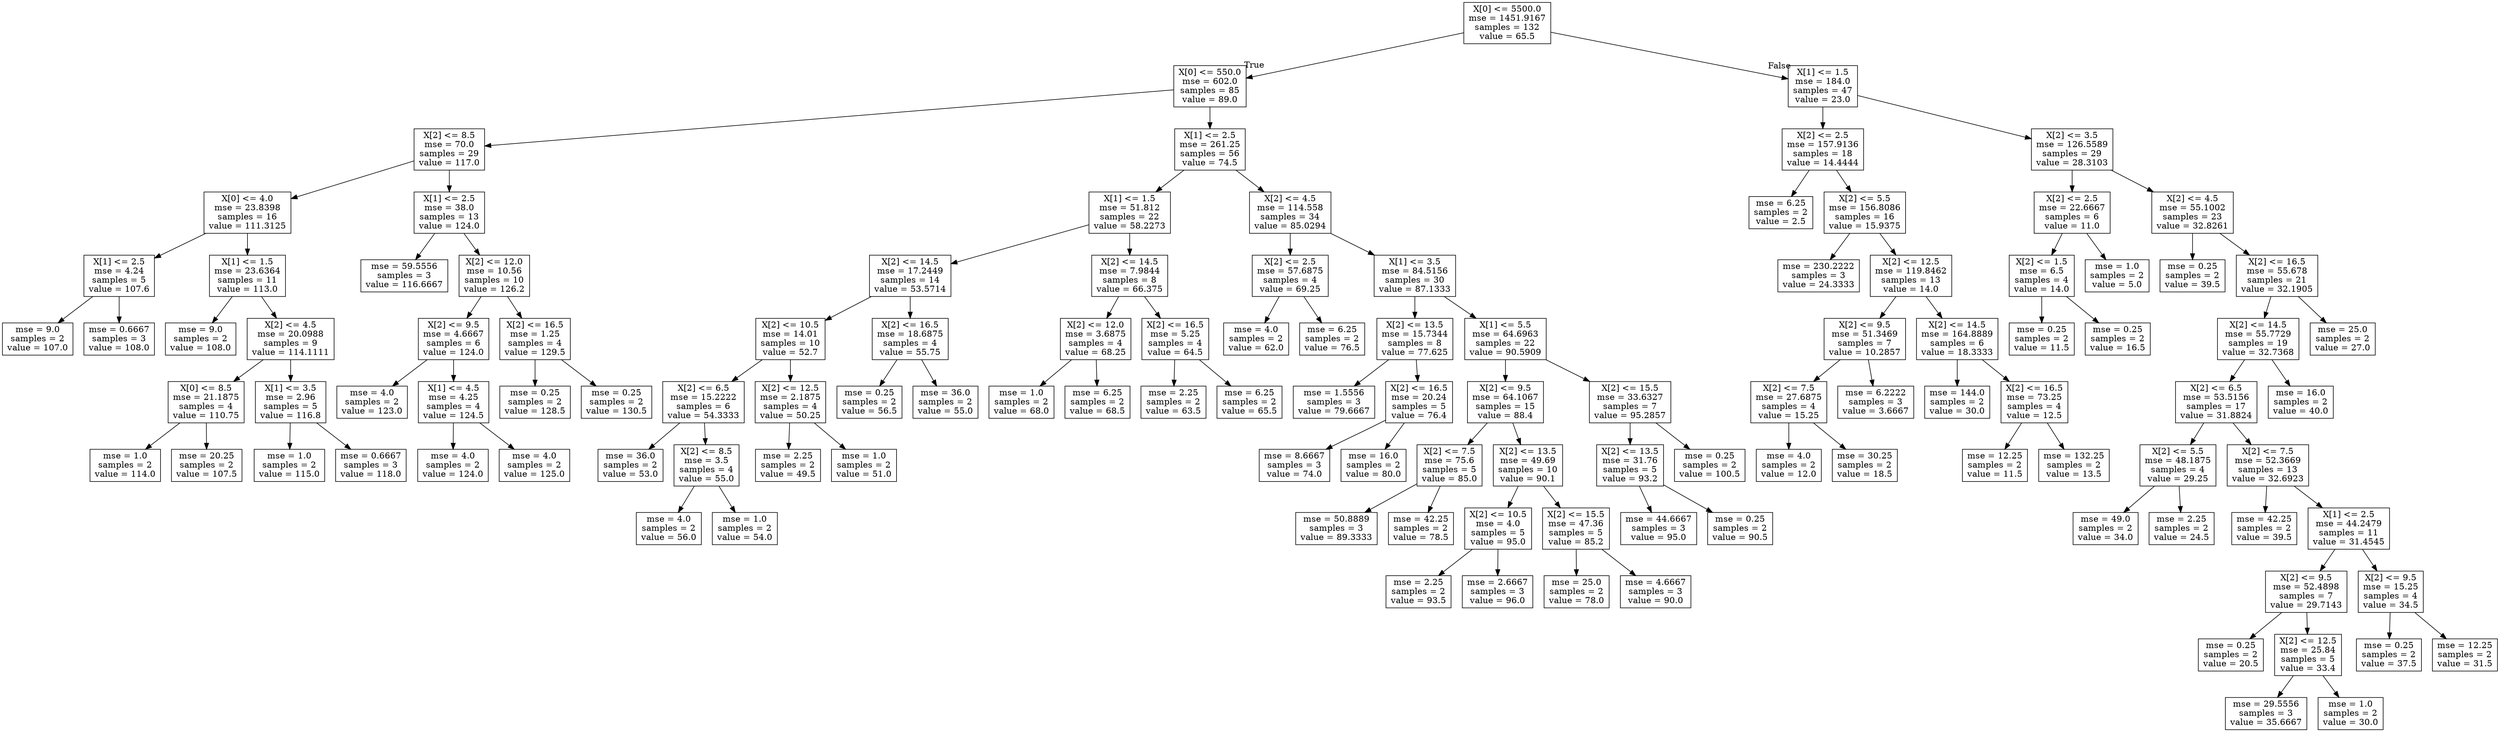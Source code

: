 digraph Tree {
node [shape=box] ;
0 [label="X[0] <= 5500.0\nmse = 1451.9167\nsamples = 132\nvalue = 65.5"] ;
1 [label="X[0] <= 550.0\nmse = 602.0\nsamples = 85\nvalue = 89.0"] ;
0 -> 1 [labeldistance=2.5, labelangle=45, headlabel="True"] ;
2 [label="X[2] <= 8.5\nmse = 70.0\nsamples = 29\nvalue = 117.0"] ;
1 -> 2 ;
3 [label="X[0] <= 4.0\nmse = 23.8398\nsamples = 16\nvalue = 111.3125"] ;
2 -> 3 ;
4 [label="X[1] <= 2.5\nmse = 4.24\nsamples = 5\nvalue = 107.6"] ;
3 -> 4 ;
5 [label="mse = 9.0\nsamples = 2\nvalue = 107.0"] ;
4 -> 5 ;
6 [label="mse = 0.6667\nsamples = 3\nvalue = 108.0"] ;
4 -> 6 ;
7 [label="X[1] <= 1.5\nmse = 23.6364\nsamples = 11\nvalue = 113.0"] ;
3 -> 7 ;
8 [label="mse = 9.0\nsamples = 2\nvalue = 108.0"] ;
7 -> 8 ;
9 [label="X[2] <= 4.5\nmse = 20.0988\nsamples = 9\nvalue = 114.1111"] ;
7 -> 9 ;
10 [label="X[0] <= 8.5\nmse = 21.1875\nsamples = 4\nvalue = 110.75"] ;
9 -> 10 ;
11 [label="mse = 1.0\nsamples = 2\nvalue = 114.0"] ;
10 -> 11 ;
12 [label="mse = 20.25\nsamples = 2\nvalue = 107.5"] ;
10 -> 12 ;
13 [label="X[1] <= 3.5\nmse = 2.96\nsamples = 5\nvalue = 116.8"] ;
9 -> 13 ;
14 [label="mse = 1.0\nsamples = 2\nvalue = 115.0"] ;
13 -> 14 ;
15 [label="mse = 0.6667\nsamples = 3\nvalue = 118.0"] ;
13 -> 15 ;
16 [label="X[1] <= 2.5\nmse = 38.0\nsamples = 13\nvalue = 124.0"] ;
2 -> 16 ;
17 [label="mse = 59.5556\nsamples = 3\nvalue = 116.6667"] ;
16 -> 17 ;
18 [label="X[2] <= 12.0\nmse = 10.56\nsamples = 10\nvalue = 126.2"] ;
16 -> 18 ;
19 [label="X[2] <= 9.5\nmse = 4.6667\nsamples = 6\nvalue = 124.0"] ;
18 -> 19 ;
20 [label="mse = 4.0\nsamples = 2\nvalue = 123.0"] ;
19 -> 20 ;
21 [label="X[1] <= 4.5\nmse = 4.25\nsamples = 4\nvalue = 124.5"] ;
19 -> 21 ;
22 [label="mse = 4.0\nsamples = 2\nvalue = 124.0"] ;
21 -> 22 ;
23 [label="mse = 4.0\nsamples = 2\nvalue = 125.0"] ;
21 -> 23 ;
24 [label="X[2] <= 16.5\nmse = 1.25\nsamples = 4\nvalue = 129.5"] ;
18 -> 24 ;
25 [label="mse = 0.25\nsamples = 2\nvalue = 128.5"] ;
24 -> 25 ;
26 [label="mse = 0.25\nsamples = 2\nvalue = 130.5"] ;
24 -> 26 ;
27 [label="X[1] <= 2.5\nmse = 261.25\nsamples = 56\nvalue = 74.5"] ;
1 -> 27 ;
28 [label="X[1] <= 1.5\nmse = 51.812\nsamples = 22\nvalue = 58.2273"] ;
27 -> 28 ;
29 [label="X[2] <= 14.5\nmse = 17.2449\nsamples = 14\nvalue = 53.5714"] ;
28 -> 29 ;
30 [label="X[2] <= 10.5\nmse = 14.01\nsamples = 10\nvalue = 52.7"] ;
29 -> 30 ;
31 [label="X[2] <= 6.5\nmse = 15.2222\nsamples = 6\nvalue = 54.3333"] ;
30 -> 31 ;
32 [label="mse = 36.0\nsamples = 2\nvalue = 53.0"] ;
31 -> 32 ;
33 [label="X[2] <= 8.5\nmse = 3.5\nsamples = 4\nvalue = 55.0"] ;
31 -> 33 ;
34 [label="mse = 4.0\nsamples = 2\nvalue = 56.0"] ;
33 -> 34 ;
35 [label="mse = 1.0\nsamples = 2\nvalue = 54.0"] ;
33 -> 35 ;
36 [label="X[2] <= 12.5\nmse = 2.1875\nsamples = 4\nvalue = 50.25"] ;
30 -> 36 ;
37 [label="mse = 2.25\nsamples = 2\nvalue = 49.5"] ;
36 -> 37 ;
38 [label="mse = 1.0\nsamples = 2\nvalue = 51.0"] ;
36 -> 38 ;
39 [label="X[2] <= 16.5\nmse = 18.6875\nsamples = 4\nvalue = 55.75"] ;
29 -> 39 ;
40 [label="mse = 0.25\nsamples = 2\nvalue = 56.5"] ;
39 -> 40 ;
41 [label="mse = 36.0\nsamples = 2\nvalue = 55.0"] ;
39 -> 41 ;
42 [label="X[2] <= 14.5\nmse = 7.9844\nsamples = 8\nvalue = 66.375"] ;
28 -> 42 ;
43 [label="X[2] <= 12.0\nmse = 3.6875\nsamples = 4\nvalue = 68.25"] ;
42 -> 43 ;
44 [label="mse = 1.0\nsamples = 2\nvalue = 68.0"] ;
43 -> 44 ;
45 [label="mse = 6.25\nsamples = 2\nvalue = 68.5"] ;
43 -> 45 ;
46 [label="X[2] <= 16.5\nmse = 5.25\nsamples = 4\nvalue = 64.5"] ;
42 -> 46 ;
47 [label="mse = 2.25\nsamples = 2\nvalue = 63.5"] ;
46 -> 47 ;
48 [label="mse = 6.25\nsamples = 2\nvalue = 65.5"] ;
46 -> 48 ;
49 [label="X[2] <= 4.5\nmse = 114.558\nsamples = 34\nvalue = 85.0294"] ;
27 -> 49 ;
50 [label="X[2] <= 2.5\nmse = 57.6875\nsamples = 4\nvalue = 69.25"] ;
49 -> 50 ;
51 [label="mse = 4.0\nsamples = 2\nvalue = 62.0"] ;
50 -> 51 ;
52 [label="mse = 6.25\nsamples = 2\nvalue = 76.5"] ;
50 -> 52 ;
53 [label="X[1] <= 3.5\nmse = 84.5156\nsamples = 30\nvalue = 87.1333"] ;
49 -> 53 ;
54 [label="X[2] <= 13.5\nmse = 15.7344\nsamples = 8\nvalue = 77.625"] ;
53 -> 54 ;
55 [label="mse = 1.5556\nsamples = 3\nvalue = 79.6667"] ;
54 -> 55 ;
56 [label="X[2] <= 16.5\nmse = 20.24\nsamples = 5\nvalue = 76.4"] ;
54 -> 56 ;
57 [label="mse = 8.6667\nsamples = 3\nvalue = 74.0"] ;
56 -> 57 ;
58 [label="mse = 16.0\nsamples = 2\nvalue = 80.0"] ;
56 -> 58 ;
59 [label="X[1] <= 5.5\nmse = 64.6963\nsamples = 22\nvalue = 90.5909"] ;
53 -> 59 ;
60 [label="X[2] <= 9.5\nmse = 64.1067\nsamples = 15\nvalue = 88.4"] ;
59 -> 60 ;
61 [label="X[2] <= 7.5\nmse = 75.6\nsamples = 5\nvalue = 85.0"] ;
60 -> 61 ;
62 [label="mse = 50.8889\nsamples = 3\nvalue = 89.3333"] ;
61 -> 62 ;
63 [label="mse = 42.25\nsamples = 2\nvalue = 78.5"] ;
61 -> 63 ;
64 [label="X[2] <= 13.5\nmse = 49.69\nsamples = 10\nvalue = 90.1"] ;
60 -> 64 ;
65 [label="X[2] <= 10.5\nmse = 4.0\nsamples = 5\nvalue = 95.0"] ;
64 -> 65 ;
66 [label="mse = 2.25\nsamples = 2\nvalue = 93.5"] ;
65 -> 66 ;
67 [label="mse = 2.6667\nsamples = 3\nvalue = 96.0"] ;
65 -> 67 ;
68 [label="X[2] <= 15.5\nmse = 47.36\nsamples = 5\nvalue = 85.2"] ;
64 -> 68 ;
69 [label="mse = 25.0\nsamples = 2\nvalue = 78.0"] ;
68 -> 69 ;
70 [label="mse = 4.6667\nsamples = 3\nvalue = 90.0"] ;
68 -> 70 ;
71 [label="X[2] <= 15.5\nmse = 33.6327\nsamples = 7\nvalue = 95.2857"] ;
59 -> 71 ;
72 [label="X[2] <= 13.5\nmse = 31.76\nsamples = 5\nvalue = 93.2"] ;
71 -> 72 ;
73 [label="mse = 44.6667\nsamples = 3\nvalue = 95.0"] ;
72 -> 73 ;
74 [label="mse = 0.25\nsamples = 2\nvalue = 90.5"] ;
72 -> 74 ;
75 [label="mse = 0.25\nsamples = 2\nvalue = 100.5"] ;
71 -> 75 ;
76 [label="X[1] <= 1.5\nmse = 184.0\nsamples = 47\nvalue = 23.0"] ;
0 -> 76 [labeldistance=2.5, labelangle=-45, headlabel="False"] ;
77 [label="X[2] <= 2.5\nmse = 157.9136\nsamples = 18\nvalue = 14.4444"] ;
76 -> 77 ;
78 [label="mse = 6.25\nsamples = 2\nvalue = 2.5"] ;
77 -> 78 ;
79 [label="X[2] <= 5.5\nmse = 156.8086\nsamples = 16\nvalue = 15.9375"] ;
77 -> 79 ;
80 [label="mse = 230.2222\nsamples = 3\nvalue = 24.3333"] ;
79 -> 80 ;
81 [label="X[2] <= 12.5\nmse = 119.8462\nsamples = 13\nvalue = 14.0"] ;
79 -> 81 ;
82 [label="X[2] <= 9.5\nmse = 51.3469\nsamples = 7\nvalue = 10.2857"] ;
81 -> 82 ;
83 [label="X[2] <= 7.5\nmse = 27.6875\nsamples = 4\nvalue = 15.25"] ;
82 -> 83 ;
84 [label="mse = 4.0\nsamples = 2\nvalue = 12.0"] ;
83 -> 84 ;
85 [label="mse = 30.25\nsamples = 2\nvalue = 18.5"] ;
83 -> 85 ;
86 [label="mse = 6.2222\nsamples = 3\nvalue = 3.6667"] ;
82 -> 86 ;
87 [label="X[2] <= 14.5\nmse = 164.8889\nsamples = 6\nvalue = 18.3333"] ;
81 -> 87 ;
88 [label="mse = 144.0\nsamples = 2\nvalue = 30.0"] ;
87 -> 88 ;
89 [label="X[2] <= 16.5\nmse = 73.25\nsamples = 4\nvalue = 12.5"] ;
87 -> 89 ;
90 [label="mse = 12.25\nsamples = 2\nvalue = 11.5"] ;
89 -> 90 ;
91 [label="mse = 132.25\nsamples = 2\nvalue = 13.5"] ;
89 -> 91 ;
92 [label="X[2] <= 3.5\nmse = 126.5589\nsamples = 29\nvalue = 28.3103"] ;
76 -> 92 ;
93 [label="X[2] <= 2.5\nmse = 22.6667\nsamples = 6\nvalue = 11.0"] ;
92 -> 93 ;
94 [label="X[2] <= 1.5\nmse = 6.5\nsamples = 4\nvalue = 14.0"] ;
93 -> 94 ;
95 [label="mse = 0.25\nsamples = 2\nvalue = 11.5"] ;
94 -> 95 ;
96 [label="mse = 0.25\nsamples = 2\nvalue = 16.5"] ;
94 -> 96 ;
97 [label="mse = 1.0\nsamples = 2\nvalue = 5.0"] ;
93 -> 97 ;
98 [label="X[2] <= 4.5\nmse = 55.1002\nsamples = 23\nvalue = 32.8261"] ;
92 -> 98 ;
99 [label="mse = 0.25\nsamples = 2\nvalue = 39.5"] ;
98 -> 99 ;
100 [label="X[2] <= 16.5\nmse = 55.678\nsamples = 21\nvalue = 32.1905"] ;
98 -> 100 ;
101 [label="X[2] <= 14.5\nmse = 55.7729\nsamples = 19\nvalue = 32.7368"] ;
100 -> 101 ;
102 [label="X[2] <= 6.5\nmse = 53.5156\nsamples = 17\nvalue = 31.8824"] ;
101 -> 102 ;
103 [label="X[2] <= 5.5\nmse = 48.1875\nsamples = 4\nvalue = 29.25"] ;
102 -> 103 ;
104 [label="mse = 49.0\nsamples = 2\nvalue = 34.0"] ;
103 -> 104 ;
105 [label="mse = 2.25\nsamples = 2\nvalue = 24.5"] ;
103 -> 105 ;
106 [label="X[2] <= 7.5\nmse = 52.3669\nsamples = 13\nvalue = 32.6923"] ;
102 -> 106 ;
107 [label="mse = 42.25\nsamples = 2\nvalue = 39.5"] ;
106 -> 107 ;
108 [label="X[1] <= 2.5\nmse = 44.2479\nsamples = 11\nvalue = 31.4545"] ;
106 -> 108 ;
109 [label="X[2] <= 9.5\nmse = 52.4898\nsamples = 7\nvalue = 29.7143"] ;
108 -> 109 ;
110 [label="mse = 0.25\nsamples = 2\nvalue = 20.5"] ;
109 -> 110 ;
111 [label="X[2] <= 12.5\nmse = 25.84\nsamples = 5\nvalue = 33.4"] ;
109 -> 111 ;
112 [label="mse = 29.5556\nsamples = 3\nvalue = 35.6667"] ;
111 -> 112 ;
113 [label="mse = 1.0\nsamples = 2\nvalue = 30.0"] ;
111 -> 113 ;
114 [label="X[2] <= 9.5\nmse = 15.25\nsamples = 4\nvalue = 34.5"] ;
108 -> 114 ;
115 [label="mse = 0.25\nsamples = 2\nvalue = 37.5"] ;
114 -> 115 ;
116 [label="mse = 12.25\nsamples = 2\nvalue = 31.5"] ;
114 -> 116 ;
117 [label="mse = 16.0\nsamples = 2\nvalue = 40.0"] ;
101 -> 117 ;
118 [label="mse = 25.0\nsamples = 2\nvalue = 27.0"] ;
100 -> 118 ;
}
